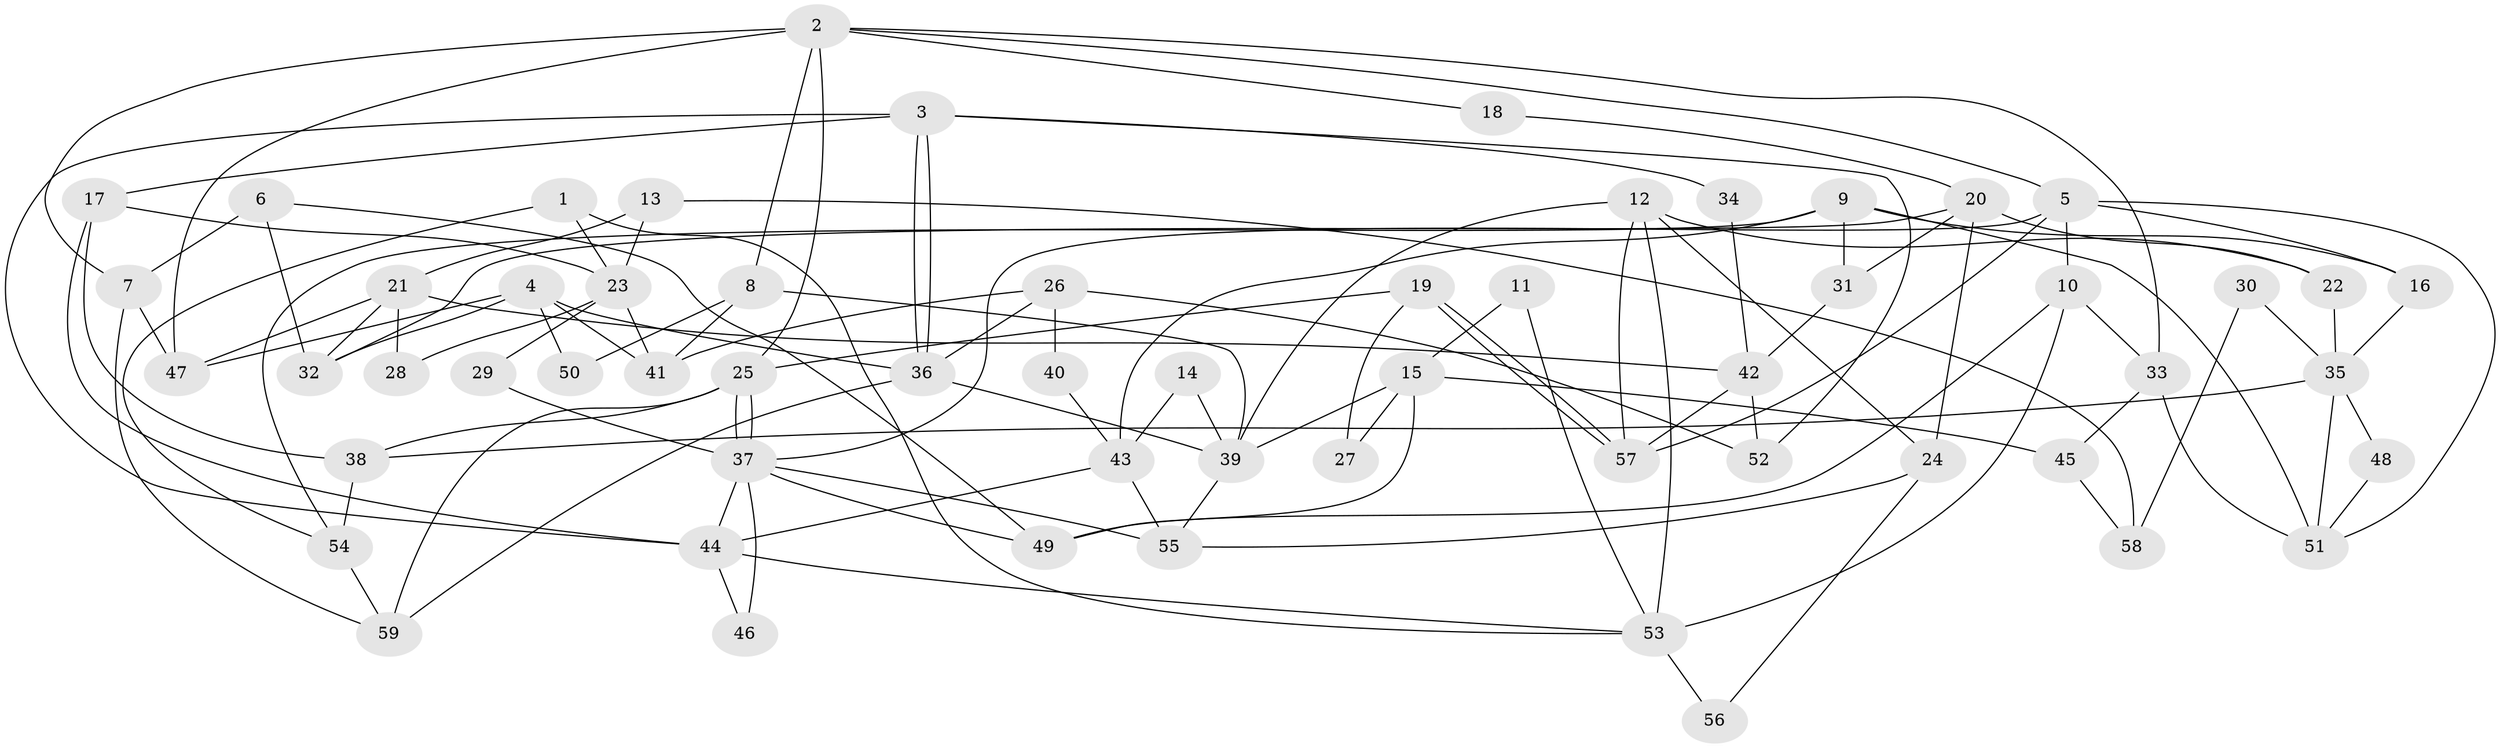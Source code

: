// Generated by graph-tools (version 1.1) at 2025/11/02/27/25 16:11:18]
// undirected, 59 vertices, 118 edges
graph export_dot {
graph [start="1"]
  node [color=gray90,style=filled];
  1;
  2;
  3;
  4;
  5;
  6;
  7;
  8;
  9;
  10;
  11;
  12;
  13;
  14;
  15;
  16;
  17;
  18;
  19;
  20;
  21;
  22;
  23;
  24;
  25;
  26;
  27;
  28;
  29;
  30;
  31;
  32;
  33;
  34;
  35;
  36;
  37;
  38;
  39;
  40;
  41;
  42;
  43;
  44;
  45;
  46;
  47;
  48;
  49;
  50;
  51;
  52;
  53;
  54;
  55;
  56;
  57;
  58;
  59;
  1 -- 54;
  1 -- 23;
  1 -- 53;
  2 -- 5;
  2 -- 25;
  2 -- 7;
  2 -- 8;
  2 -- 18;
  2 -- 33;
  2 -- 47;
  3 -- 36;
  3 -- 36;
  3 -- 44;
  3 -- 17;
  3 -- 34;
  3 -- 52;
  4 -- 47;
  4 -- 36;
  4 -- 32;
  4 -- 41;
  4 -- 50;
  5 -- 37;
  5 -- 16;
  5 -- 10;
  5 -- 51;
  5 -- 57;
  6 -- 7;
  6 -- 49;
  6 -- 32;
  7 -- 47;
  7 -- 59;
  8 -- 39;
  8 -- 41;
  8 -- 50;
  9 -- 54;
  9 -- 51;
  9 -- 16;
  9 -- 31;
  9 -- 43;
  10 -- 53;
  10 -- 33;
  10 -- 49;
  11 -- 53;
  11 -- 15;
  12 -- 57;
  12 -- 53;
  12 -- 22;
  12 -- 24;
  12 -- 39;
  13 -- 21;
  13 -- 23;
  13 -- 58;
  14 -- 43;
  14 -- 39;
  15 -- 39;
  15 -- 49;
  15 -- 27;
  15 -- 45;
  16 -- 35;
  17 -- 44;
  17 -- 23;
  17 -- 38;
  18 -- 20;
  19 -- 25;
  19 -- 57;
  19 -- 57;
  19 -- 27;
  20 -- 32;
  20 -- 31;
  20 -- 22;
  20 -- 24;
  21 -- 42;
  21 -- 32;
  21 -- 28;
  21 -- 47;
  22 -- 35;
  23 -- 41;
  23 -- 28;
  23 -- 29;
  24 -- 55;
  24 -- 56;
  25 -- 38;
  25 -- 37;
  25 -- 37;
  25 -- 59;
  26 -- 41;
  26 -- 36;
  26 -- 40;
  26 -- 52;
  29 -- 37;
  30 -- 58;
  30 -- 35;
  31 -- 42;
  33 -- 45;
  33 -- 51;
  34 -- 42;
  35 -- 51;
  35 -- 38;
  35 -- 48;
  36 -- 59;
  36 -- 39;
  37 -- 55;
  37 -- 44;
  37 -- 46;
  37 -- 49;
  38 -- 54;
  39 -- 55;
  40 -- 43;
  42 -- 57;
  42 -- 52;
  43 -- 55;
  43 -- 44;
  44 -- 46;
  44 -- 53;
  45 -- 58;
  48 -- 51;
  53 -- 56;
  54 -- 59;
}
